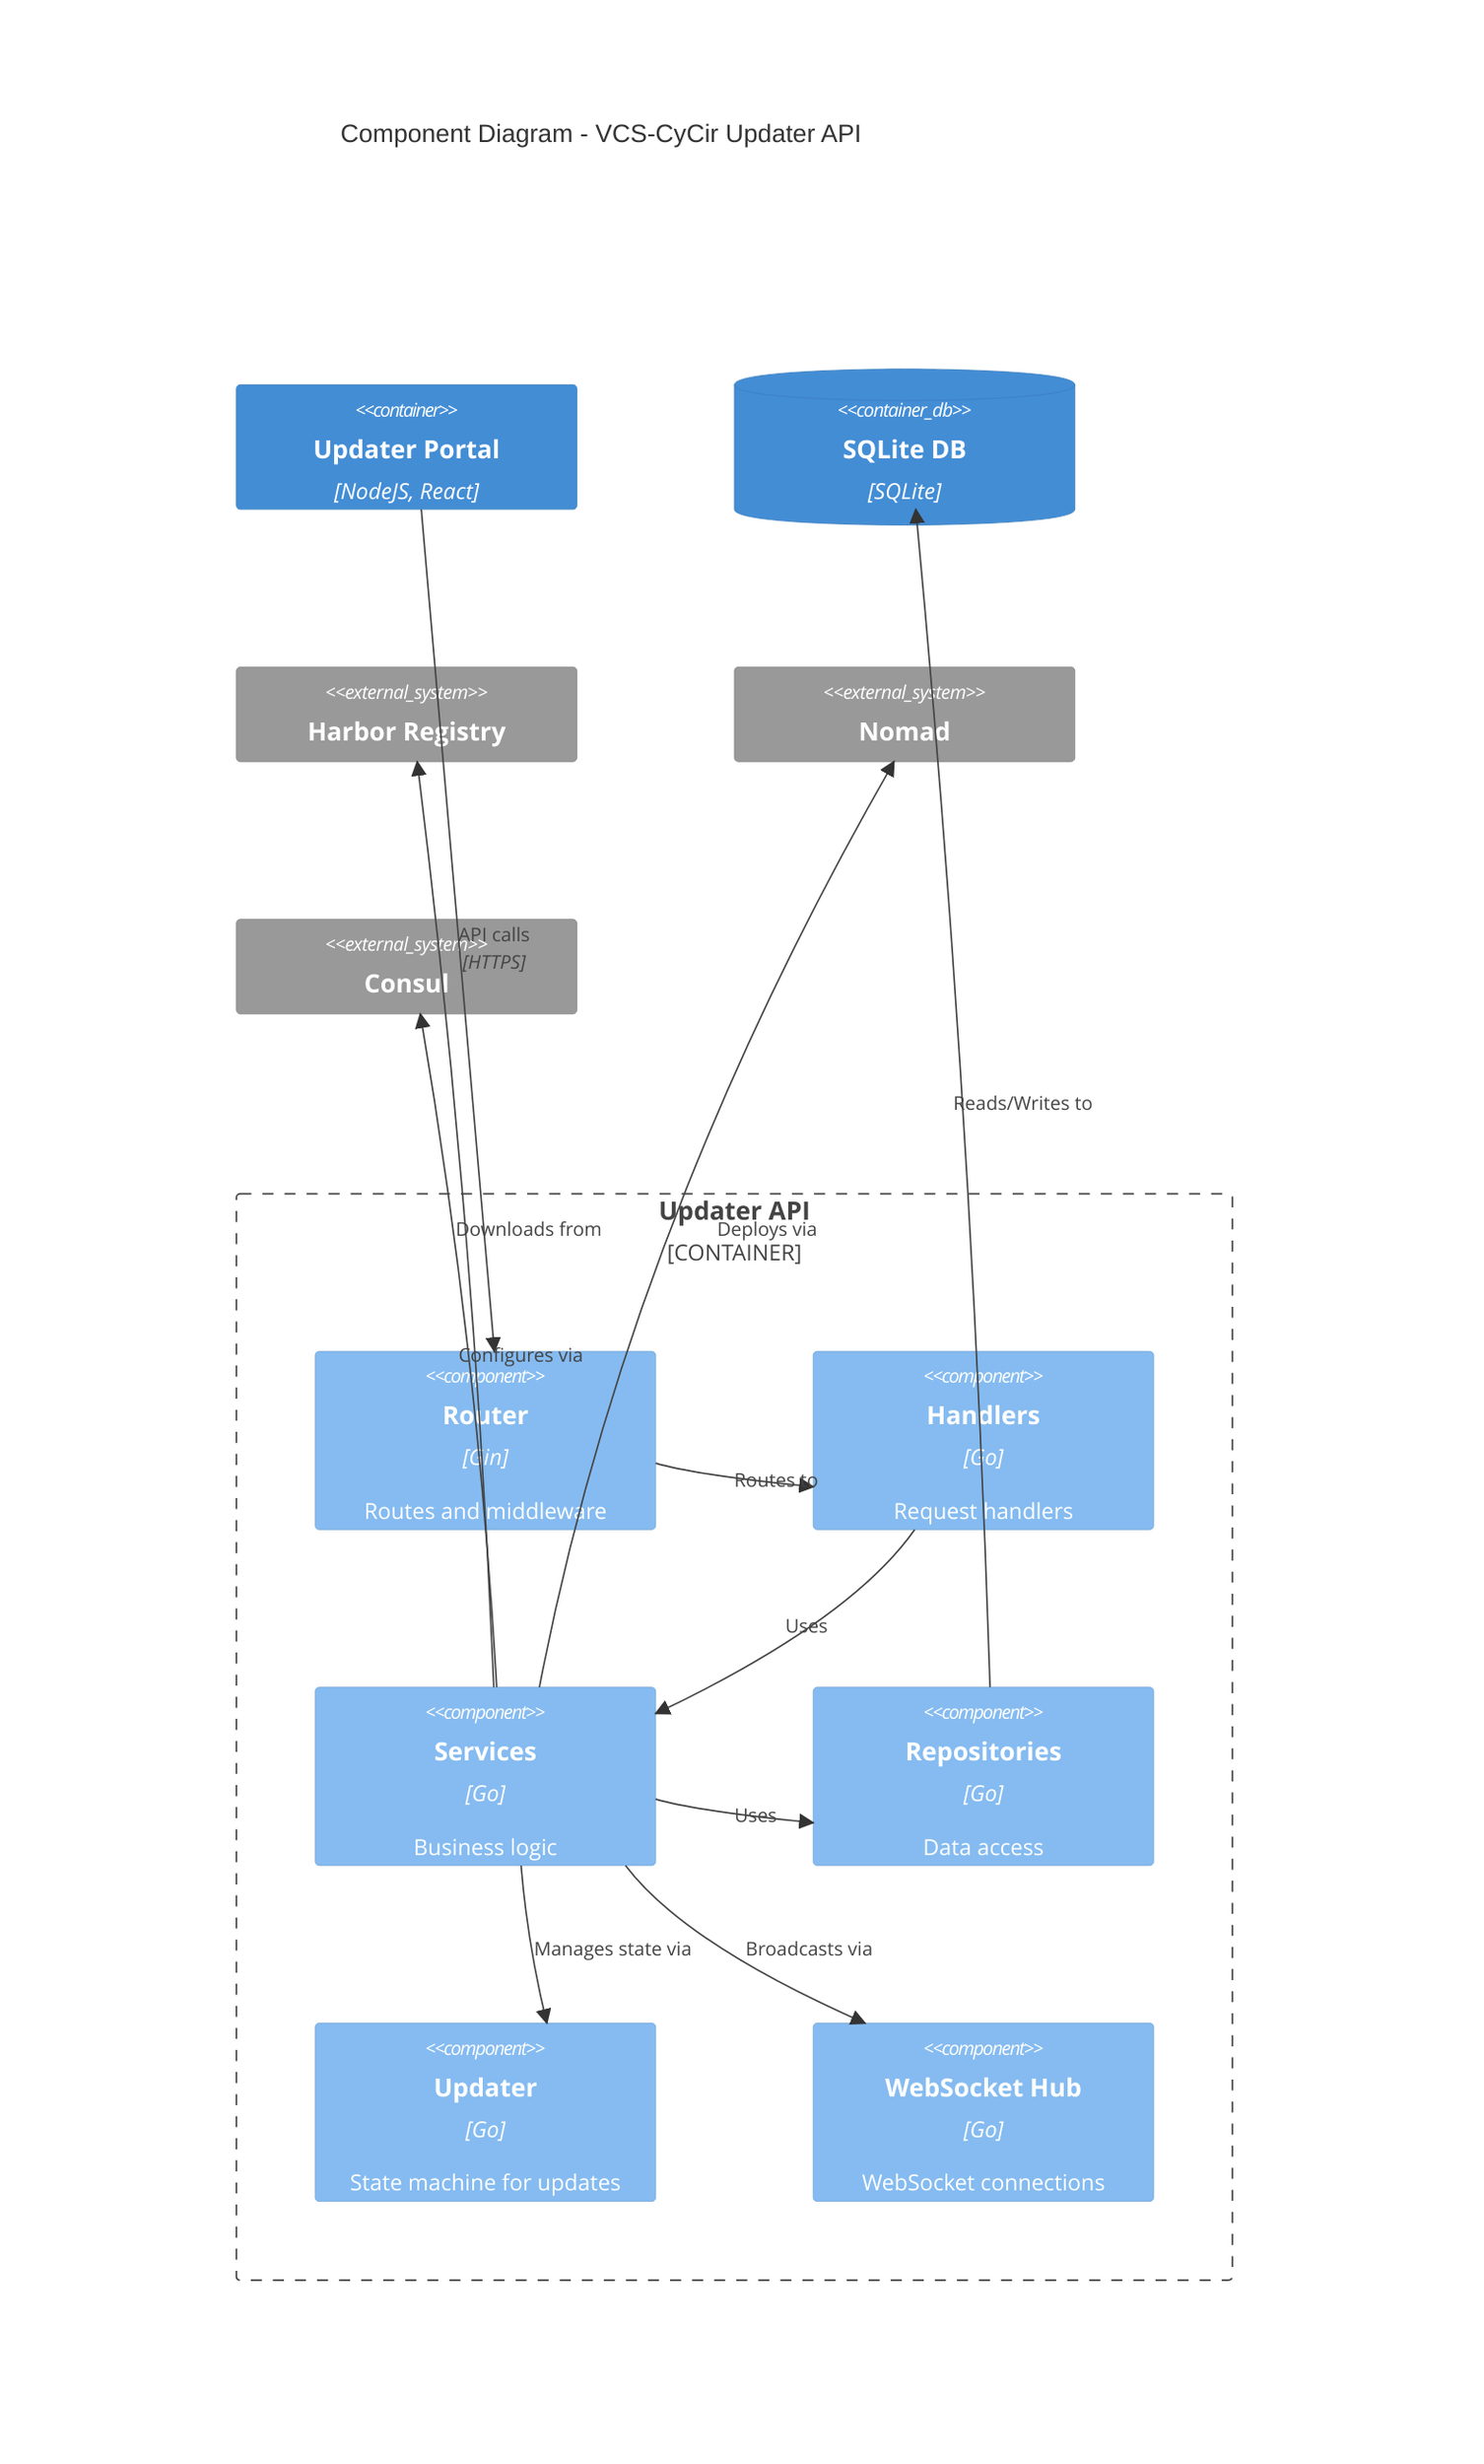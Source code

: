 C4Component
    title Component Diagram - VCS-CyCir Updater API

    Container(portal, "Updater Portal", "NodeJS, React", "")
    
    Container_Boundary(api, "Updater API") {
        Component(router, "Router", "Gin", "Routes and middleware")
        Component(handlers, "Handlers", "Go", "Request handlers")
        Component(services, "Services", "Go", "Business logic")
        Component(repos, "Repositories", "Go", "Data access")
        Component(updater, "Updater", "Go", "State machine for updates")
        Component(ws_hub, "WebSocket Hub", "Go", "WebSocket connections")
    }

    ContainerDb(sqlite, "SQLite DB", "SQLite", "")
    System_Ext(harbor, "Harbor Registry", "")
    System_Ext(nomad, "Nomad", "")
    System_Ext(consul, "Consul", "")

    Rel(portal, router, "API calls", "HTTPS")
    Rel(router, handlers, "Routes to")
    Rel(handlers, services, "Uses")
    Rel(services, repos, "Uses")
    Rel(services, updater, "Manages state via")
    Rel(services, ws_hub, "Broadcasts via")
    Rel(repos, sqlite, "Reads/Writes to")
    Rel(services, harbor, "Downloads from")
    Rel(services, nomad, "Deploys via")
    Rel(services, consul, "Configures via")